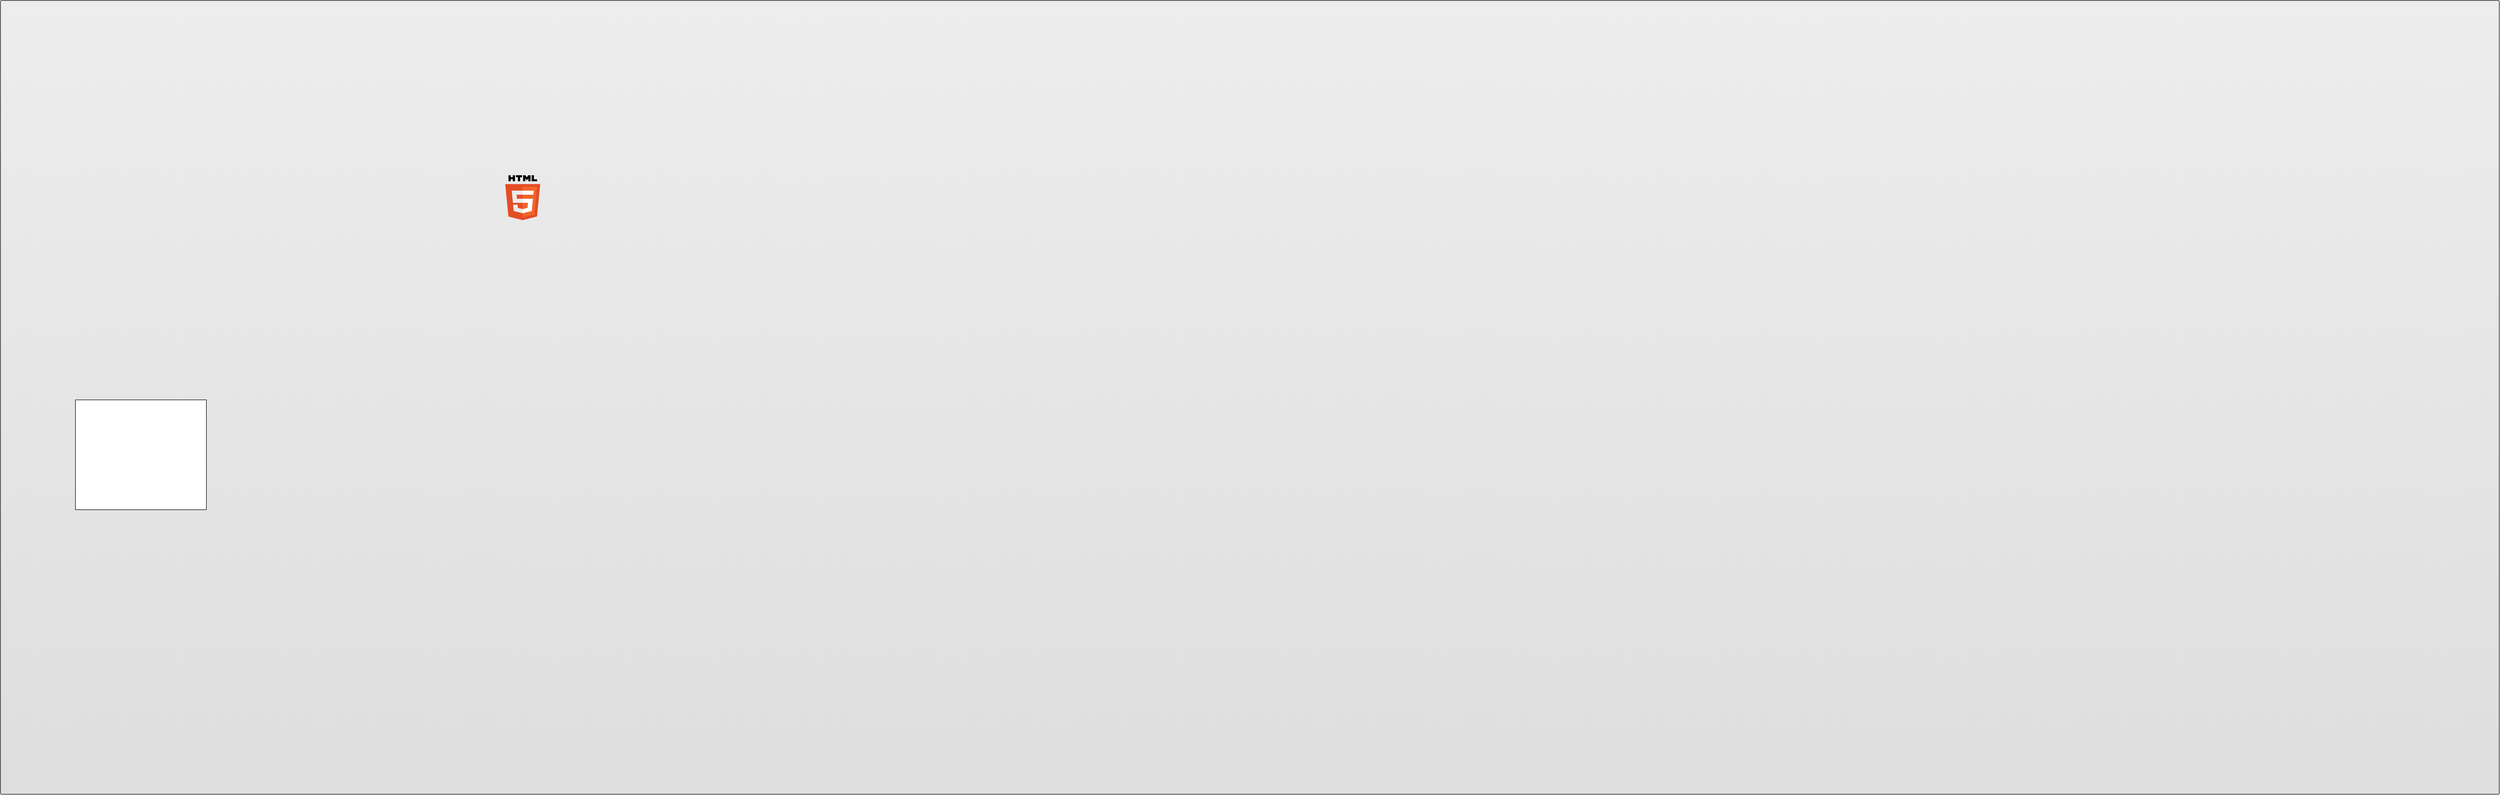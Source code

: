 <mxfile version="21.7.4" type="github">
  <diagram name="Page-1" id="lss_lqt-mTBydHFkdG4l">
    <mxGraphModel dx="2720" dy="1675" grid="1" gridSize="10" guides="1" tooltips="1" connect="1" arrows="1" fold="1" page="1" pageScale="1" pageWidth="850" pageHeight="1100" math="0" shadow="0">
      <root>
        <mxCell id="0" />
        <mxCell id="1" parent="0" />
        <mxCell id="Awog6kHkD0FdAn5IehUQ-4" value="" style="html=1;shadow=0;dashed=0;shape=mxgraph.bootstrap.checkbox2;labelPosition=right;verticalLabelPosition=middle;align=left;verticalAlign=middle;gradientColor=#DEDEDE;fillColor=#EDEDED;checked=0;spacing=5;checkedFill=#0085FC;checkedStroke=#ffffff;sketch=0;" vertex="1" parent="1">
          <mxGeometry x="-860" y="-620" width="5000" height="1590" as="geometry" />
        </mxCell>
        <mxCell id="Awog6kHkD0FdAn5IehUQ-3" value="" style="shape=image;html=1;verticalAlign=top;verticalLabelPosition=bottom;labelBackgroundColor=#ffffff;imageAspect=0;aspect=fixed;image=https://cdn1.iconfinder.com/data/icons/unicons-line-vol-5/24/react-128.png" vertex="1" parent="1">
          <mxGeometry x="-660" y="-20" width="128" height="128" as="geometry" />
        </mxCell>
        <mxCell id="Awog6kHkD0FdAn5IehUQ-5" value="" style="dashed=0;outlineConnect=0;html=1;align=center;labelPosition=center;verticalLabelPosition=bottom;verticalAlign=top;shape=mxgraph.weblogos.html5" vertex="1" parent="1">
          <mxGeometry x="150" y="-270" width="70" height="90" as="geometry" />
        </mxCell>
        <mxCell id="Awog6kHkD0FdAn5IehUQ-6" value="" style="shape=image;html=1;verticalAlign=top;verticalLabelPosition=bottom;labelBackgroundColor=#ffffff;imageAspect=0;aspect=fixed;image=https://cdn1.iconfinder.com/data/icons/hawcons/32/700035-icon-77-document-file-css-128.png" vertex="1" parent="1">
          <mxGeometry x="150" y="-150" width="110" height="110" as="geometry" />
        </mxCell>
        <mxCell id="Awog6kHkD0FdAn5IehUQ-7" value="" style="shape=image;html=1;verticalAlign=top;verticalLabelPosition=bottom;labelBackgroundColor=#ffffff;imageAspect=0;aspect=fixed;image=https://cdn3.iconfinder.com/data/icons/UltimateGnome/128x128/mimetypes/application-javascript.png" vertex="1" parent="1">
          <mxGeometry x="150" y="-20" width="128" height="128" as="geometry" />
        </mxCell>
        <mxCell id="Awog6kHkD0FdAn5IehUQ-15" value="" style="rounded=0;whiteSpace=wrap;html=1;" vertex="1" parent="1">
          <mxGeometry x="-710" y="180" width="262" height="220" as="geometry" />
        </mxCell>
      </root>
    </mxGraphModel>
  </diagram>
</mxfile>

